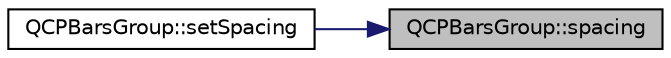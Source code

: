 digraph "QCPBarsGroup::spacing"
{
 // LATEX_PDF_SIZE
  edge [fontname="Helvetica",fontsize="10",labelfontname="Helvetica",labelfontsize="10"];
  node [fontname="Helvetica",fontsize="10",shape=record];
  rankdir="RL";
  Node1 [label="QCPBarsGroup::spacing",height=0.2,width=0.4,color="black", fillcolor="grey75", style="filled", fontcolor="black",tooltip=" "];
  Node1 -> Node2 [dir="back",color="midnightblue",fontsize="10",style="solid",fontname="Helvetica"];
  Node2 [label="QCPBarsGroup::setSpacing",height=0.2,width=0.4,color="black", fillcolor="white", style="filled",URL="$classQCPBarsGroup.html#aa553d327479d72a0c3dafcc724a190e2",tooltip=" "];
}
